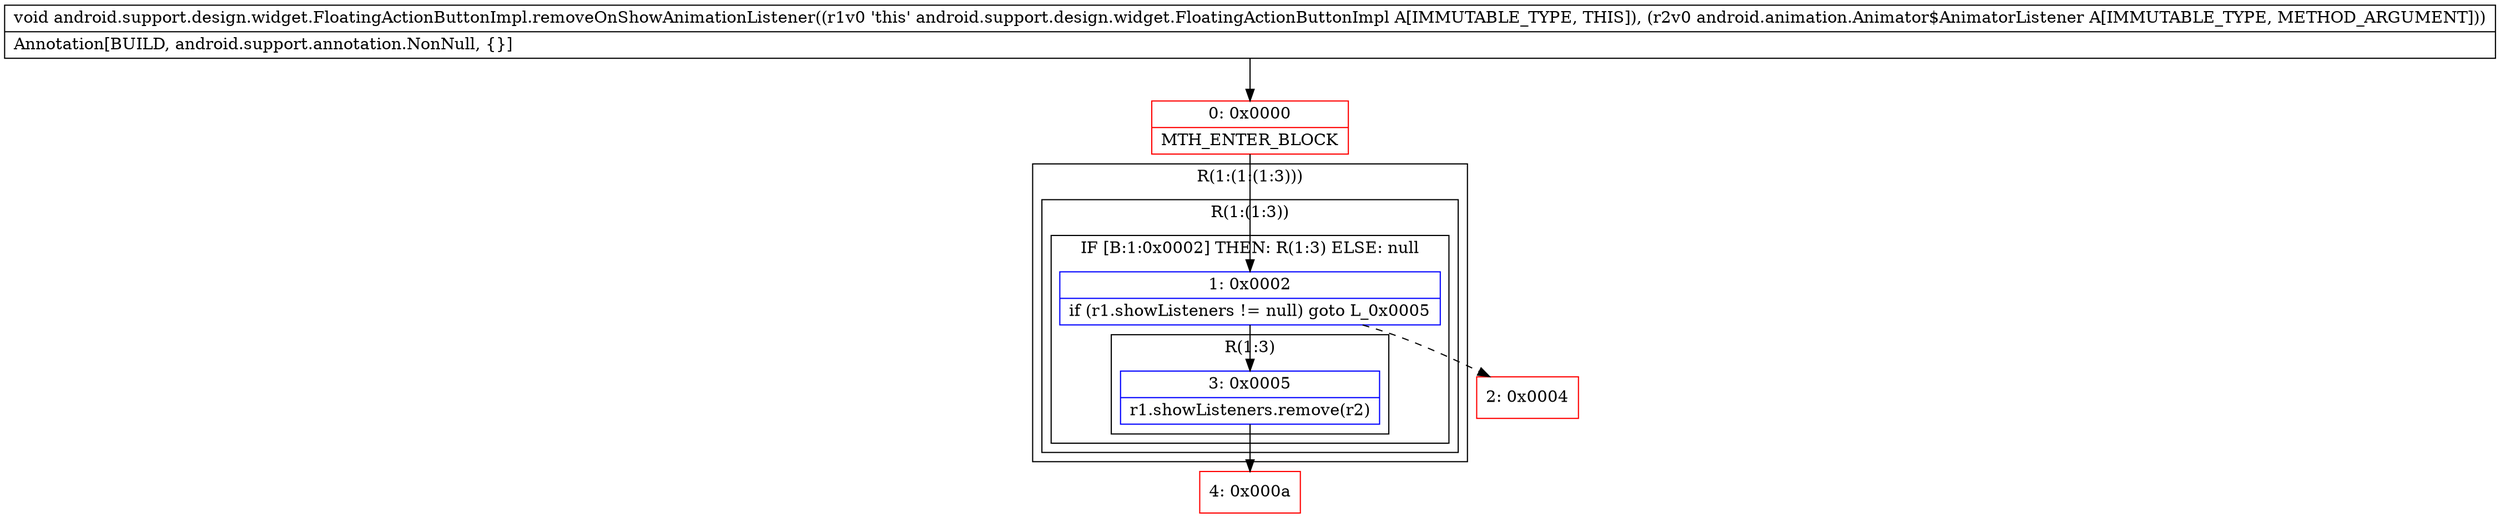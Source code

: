 digraph "CFG forandroid.support.design.widget.FloatingActionButtonImpl.removeOnShowAnimationListener(Landroid\/animation\/Animator$AnimatorListener;)V" {
subgraph cluster_Region_1452213191 {
label = "R(1:(1:(1:3)))";
node [shape=record,color=blue];
subgraph cluster_Region_278578807 {
label = "R(1:(1:3))";
node [shape=record,color=blue];
subgraph cluster_IfRegion_1022398333 {
label = "IF [B:1:0x0002] THEN: R(1:3) ELSE: null";
node [shape=record,color=blue];
Node_1 [shape=record,label="{1\:\ 0x0002|if (r1.showListeners != null) goto L_0x0005\l}"];
subgraph cluster_Region_1817975827 {
label = "R(1:3)";
node [shape=record,color=blue];
Node_3 [shape=record,label="{3\:\ 0x0005|r1.showListeners.remove(r2)\l}"];
}
}
}
}
Node_0 [shape=record,color=red,label="{0\:\ 0x0000|MTH_ENTER_BLOCK\l}"];
Node_2 [shape=record,color=red,label="{2\:\ 0x0004}"];
Node_4 [shape=record,color=red,label="{4\:\ 0x000a}"];
MethodNode[shape=record,label="{void android.support.design.widget.FloatingActionButtonImpl.removeOnShowAnimationListener((r1v0 'this' android.support.design.widget.FloatingActionButtonImpl A[IMMUTABLE_TYPE, THIS]), (r2v0 android.animation.Animator$AnimatorListener A[IMMUTABLE_TYPE, METHOD_ARGUMENT]))  | Annotation[BUILD, android.support.annotation.NonNull, \{\}]\l}"];
MethodNode -> Node_0;
Node_1 -> Node_2[style=dashed];
Node_1 -> Node_3;
Node_3 -> Node_4;
Node_0 -> Node_1;
}

